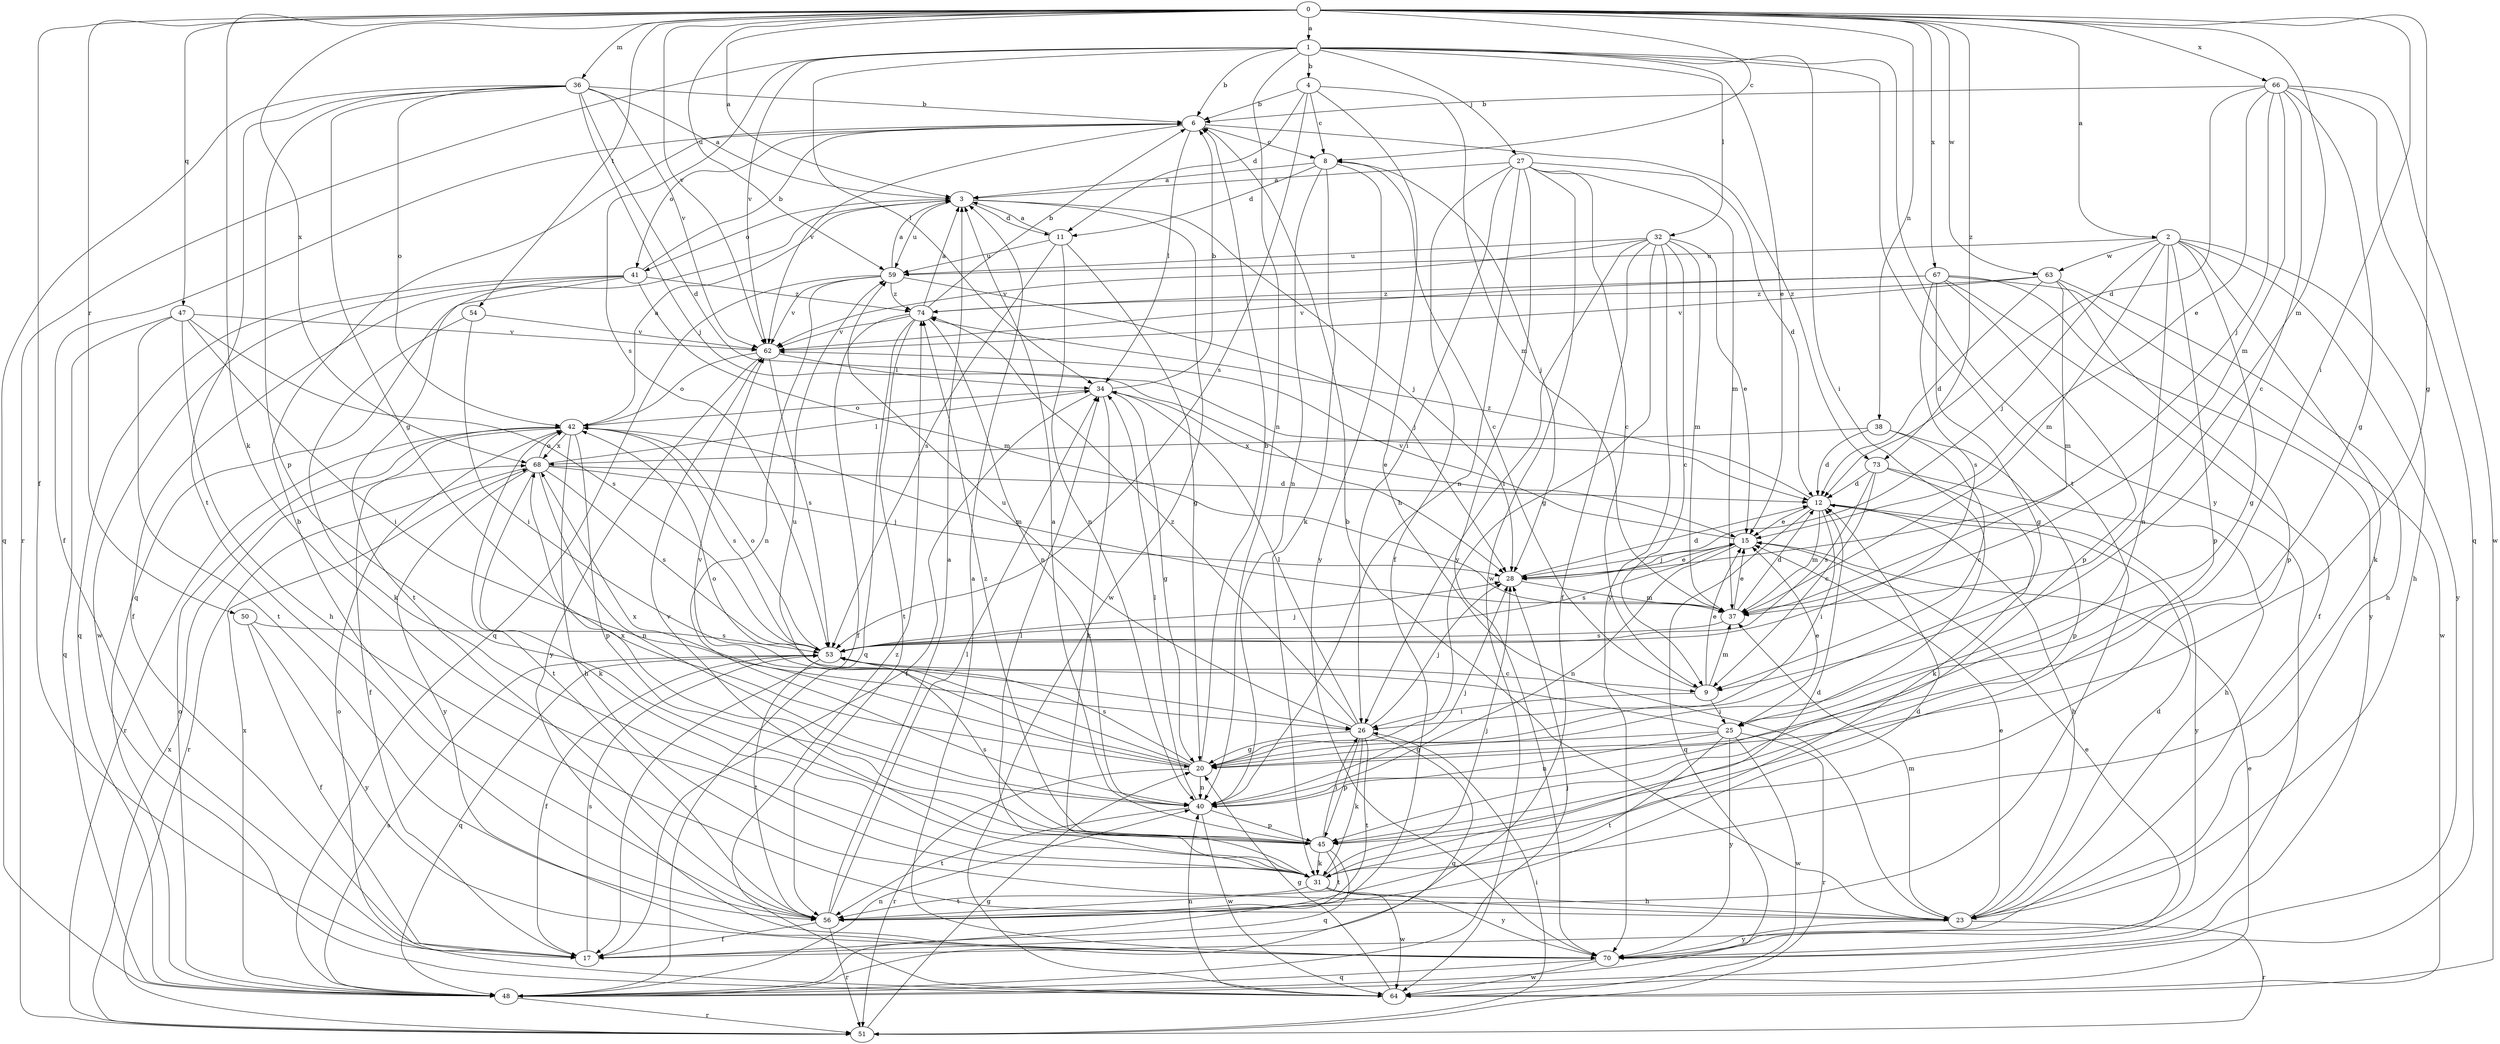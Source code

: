 strict digraph  {
0;
1;
2;
3;
4;
6;
8;
9;
11;
12;
15;
17;
20;
23;
25;
26;
27;
28;
31;
32;
34;
36;
37;
38;
40;
41;
42;
45;
47;
48;
50;
51;
53;
54;
56;
59;
62;
63;
64;
66;
67;
68;
70;
73;
74;
0 -> 1  [label=a];
0 -> 2  [label=a];
0 -> 3  [label=a];
0 -> 8  [label=c];
0 -> 17  [label=f];
0 -> 20  [label=g];
0 -> 25  [label=i];
0 -> 31  [label=k];
0 -> 36  [label=m];
0 -> 37  [label=m];
0 -> 38  [label=n];
0 -> 47  [label=q];
0 -> 50  [label=r];
0 -> 54  [label=t];
0 -> 59  [label=u];
0 -> 62  [label=v];
0 -> 63  [label=w];
0 -> 66  [label=x];
0 -> 67  [label=x];
0 -> 68  [label=x];
0 -> 73  [label=z];
1 -> 4  [label=b];
1 -> 6  [label=b];
1 -> 15  [label=e];
1 -> 25  [label=i];
1 -> 27  [label=j];
1 -> 32  [label=l];
1 -> 34  [label=l];
1 -> 40  [label=n];
1 -> 51  [label=r];
1 -> 53  [label=s];
1 -> 56  [label=t];
1 -> 62  [label=v];
1 -> 70  [label=y];
2 -> 20  [label=g];
2 -> 23  [label=h];
2 -> 28  [label=j];
2 -> 31  [label=k];
2 -> 37  [label=m];
2 -> 40  [label=n];
2 -> 45  [label=p];
2 -> 59  [label=u];
2 -> 63  [label=w];
2 -> 70  [label=y];
3 -> 11  [label=d];
3 -> 28  [label=j];
3 -> 41  [label=o];
3 -> 48  [label=q];
3 -> 59  [label=u];
3 -> 64  [label=w];
4 -> 6  [label=b];
4 -> 8  [label=c];
4 -> 11  [label=d];
4 -> 23  [label=h];
4 -> 37  [label=m];
4 -> 53  [label=s];
6 -> 8  [label=c];
6 -> 17  [label=f];
6 -> 34  [label=l];
6 -> 41  [label=o];
6 -> 62  [label=v];
6 -> 73  [label=z];
8 -> 3  [label=a];
8 -> 11  [label=d];
8 -> 28  [label=j];
8 -> 31  [label=k];
8 -> 40  [label=n];
8 -> 70  [label=y];
9 -> 8  [label=c];
9 -> 15  [label=e];
9 -> 25  [label=i];
9 -> 26  [label=i];
9 -> 37  [label=m];
11 -> 3  [label=a];
11 -> 20  [label=g];
11 -> 40  [label=n];
11 -> 53  [label=s];
11 -> 59  [label=u];
12 -> 15  [label=e];
12 -> 23  [label=h];
12 -> 26  [label=i];
12 -> 37  [label=m];
12 -> 48  [label=q];
12 -> 70  [label=y];
12 -> 74  [label=z];
15 -> 28  [label=j];
15 -> 40  [label=n];
15 -> 53  [label=s];
15 -> 62  [label=v];
17 -> 53  [label=s];
20 -> 6  [label=b];
20 -> 40  [label=n];
20 -> 51  [label=r];
20 -> 53  [label=s];
20 -> 59  [label=u];
20 -> 62  [label=v];
20 -> 68  [label=x];
23 -> 6  [label=b];
23 -> 12  [label=d];
23 -> 15  [label=e];
23 -> 37  [label=m];
23 -> 51  [label=r];
23 -> 70  [label=y];
25 -> 15  [label=e];
25 -> 20  [label=g];
25 -> 40  [label=n];
25 -> 42  [label=o];
25 -> 51  [label=r];
25 -> 56  [label=t];
25 -> 64  [label=w];
25 -> 70  [label=y];
26 -> 20  [label=g];
26 -> 28  [label=j];
26 -> 31  [label=k];
26 -> 34  [label=l];
26 -> 45  [label=p];
26 -> 48  [label=q];
26 -> 56  [label=t];
26 -> 59  [label=u];
26 -> 74  [label=z];
27 -> 3  [label=a];
27 -> 9  [label=c];
27 -> 12  [label=d];
27 -> 17  [label=f];
27 -> 26  [label=i];
27 -> 37  [label=m];
27 -> 40  [label=n];
27 -> 64  [label=w];
27 -> 70  [label=y];
28 -> 12  [label=d];
28 -> 15  [label=e];
28 -> 37  [label=m];
31 -> 12  [label=d];
31 -> 23  [label=h];
31 -> 28  [label=j];
31 -> 34  [label=l];
31 -> 56  [label=t];
31 -> 62  [label=v];
31 -> 64  [label=w];
31 -> 70  [label=y];
32 -> 9  [label=c];
32 -> 15  [label=e];
32 -> 17  [label=f];
32 -> 20  [label=g];
32 -> 26  [label=i];
32 -> 37  [label=m];
32 -> 59  [label=u];
32 -> 62  [label=v];
32 -> 70  [label=y];
34 -> 6  [label=b];
34 -> 15  [label=e];
34 -> 17  [label=f];
34 -> 20  [label=g];
34 -> 31  [label=k];
34 -> 42  [label=o];
36 -> 3  [label=a];
36 -> 6  [label=b];
36 -> 12  [label=d];
36 -> 20  [label=g];
36 -> 28  [label=j];
36 -> 42  [label=o];
36 -> 45  [label=p];
36 -> 48  [label=q];
36 -> 56  [label=t];
36 -> 62  [label=v];
37 -> 12  [label=d];
37 -> 15  [label=e];
37 -> 53  [label=s];
38 -> 9  [label=c];
38 -> 12  [label=d];
38 -> 45  [label=p];
38 -> 68  [label=x];
40 -> 28  [label=j];
40 -> 34  [label=l];
40 -> 45  [label=p];
40 -> 56  [label=t];
40 -> 64  [label=w];
40 -> 68  [label=x];
41 -> 6  [label=b];
41 -> 17  [label=f];
41 -> 37  [label=m];
41 -> 48  [label=q];
41 -> 56  [label=t];
41 -> 64  [label=w];
41 -> 74  [label=z];
42 -> 3  [label=a];
42 -> 17  [label=f];
42 -> 23  [label=h];
42 -> 37  [label=m];
42 -> 45  [label=p];
42 -> 51  [label=r];
42 -> 53  [label=s];
42 -> 56  [label=t];
42 -> 68  [label=x];
45 -> 3  [label=a];
45 -> 26  [label=i];
45 -> 31  [label=k];
45 -> 48  [label=q];
45 -> 53  [label=s];
45 -> 56  [label=t];
45 -> 74  [label=z];
47 -> 23  [label=h];
47 -> 26  [label=i];
47 -> 48  [label=q];
47 -> 53  [label=s];
47 -> 56  [label=t];
47 -> 62  [label=v];
48 -> 28  [label=j];
48 -> 40  [label=n];
48 -> 42  [label=o];
48 -> 51  [label=r];
48 -> 53  [label=s];
48 -> 68  [label=x];
50 -> 17  [label=f];
50 -> 53  [label=s];
50 -> 70  [label=y];
51 -> 20  [label=g];
51 -> 26  [label=i];
51 -> 68  [label=x];
53 -> 9  [label=c];
53 -> 17  [label=f];
53 -> 28  [label=j];
53 -> 42  [label=o];
53 -> 48  [label=q];
53 -> 56  [label=t];
54 -> 26  [label=i];
54 -> 31  [label=k];
54 -> 62  [label=v];
56 -> 3  [label=a];
56 -> 6  [label=b];
56 -> 12  [label=d];
56 -> 17  [label=f];
56 -> 34  [label=l];
56 -> 51  [label=r];
59 -> 3  [label=a];
59 -> 28  [label=j];
59 -> 40  [label=n];
59 -> 48  [label=q];
59 -> 62  [label=v];
59 -> 74  [label=z];
62 -> 34  [label=l];
62 -> 42  [label=o];
62 -> 53  [label=s];
62 -> 70  [label=y];
63 -> 12  [label=d];
63 -> 23  [label=h];
63 -> 37  [label=m];
63 -> 45  [label=p];
63 -> 62  [label=v];
63 -> 74  [label=z];
64 -> 15  [label=e];
64 -> 20  [label=g];
64 -> 40  [label=n];
64 -> 42  [label=o];
64 -> 74  [label=z];
66 -> 6  [label=b];
66 -> 9  [label=c];
66 -> 12  [label=d];
66 -> 15  [label=e];
66 -> 20  [label=g];
66 -> 28  [label=j];
66 -> 37  [label=m];
66 -> 48  [label=q];
66 -> 64  [label=w];
67 -> 17  [label=f];
67 -> 20  [label=g];
67 -> 45  [label=p];
67 -> 53  [label=s];
67 -> 62  [label=v];
67 -> 64  [label=w];
67 -> 70  [label=y];
67 -> 74  [label=z];
68 -> 12  [label=d];
68 -> 28  [label=j];
68 -> 31  [label=k];
68 -> 34  [label=l];
68 -> 40  [label=n];
68 -> 42  [label=o];
68 -> 51  [label=r];
68 -> 53  [label=s];
68 -> 70  [label=y];
70 -> 3  [label=a];
70 -> 15  [label=e];
70 -> 48  [label=q];
70 -> 64  [label=w];
73 -> 9  [label=c];
73 -> 12  [label=d];
73 -> 23  [label=h];
73 -> 31  [label=k];
73 -> 53  [label=s];
74 -> 3  [label=a];
74 -> 6  [label=b];
74 -> 17  [label=f];
74 -> 40  [label=n];
74 -> 48  [label=q];
74 -> 56  [label=t];
74 -> 62  [label=v];
}
